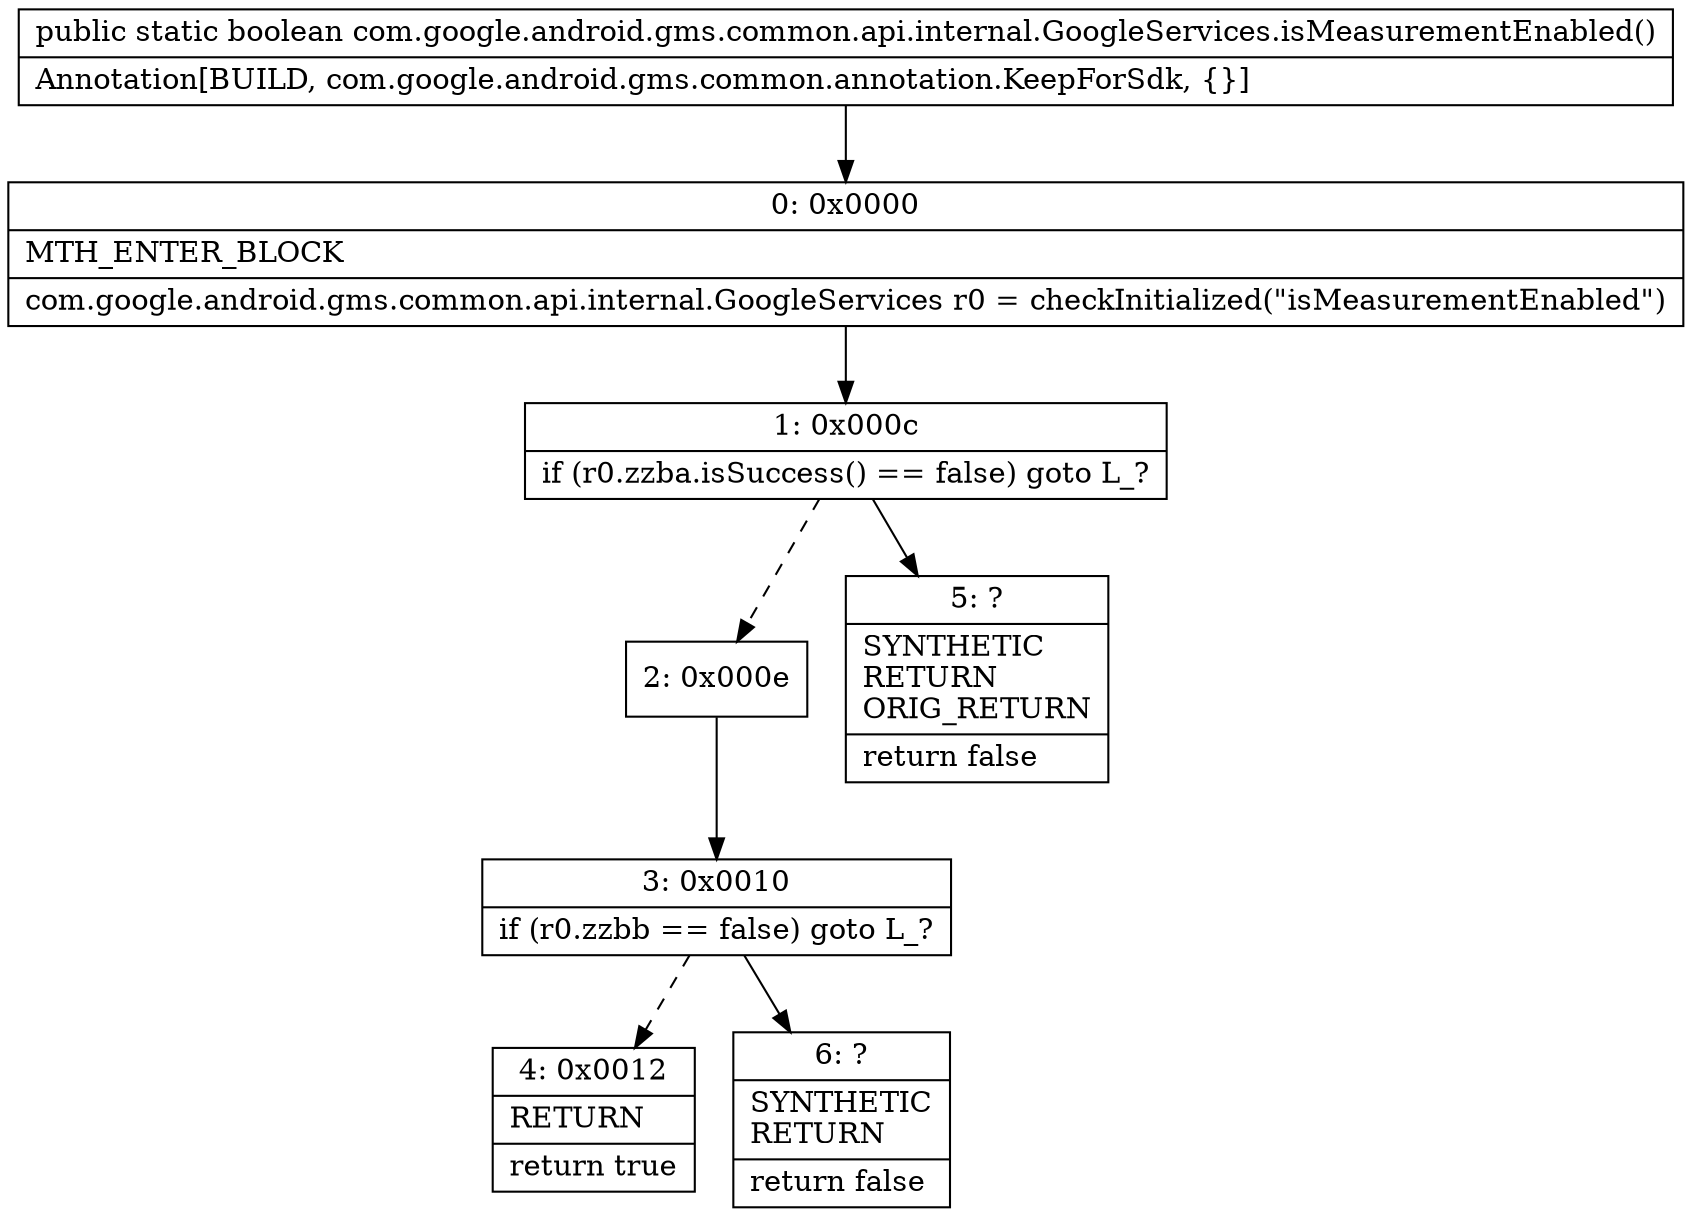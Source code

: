 digraph "CFG forcom.google.android.gms.common.api.internal.GoogleServices.isMeasurementEnabled()Z" {
Node_0 [shape=record,label="{0\:\ 0x0000|MTH_ENTER_BLOCK\l|com.google.android.gms.common.api.internal.GoogleServices r0 = checkInitialized(\"isMeasurementEnabled\")\l}"];
Node_1 [shape=record,label="{1\:\ 0x000c|if (r0.zzba.isSuccess() == false) goto L_?\l}"];
Node_2 [shape=record,label="{2\:\ 0x000e}"];
Node_3 [shape=record,label="{3\:\ 0x0010|if (r0.zzbb == false) goto L_?\l}"];
Node_4 [shape=record,label="{4\:\ 0x0012|RETURN\l|return true\l}"];
Node_5 [shape=record,label="{5\:\ ?|SYNTHETIC\lRETURN\lORIG_RETURN\l|return false\l}"];
Node_6 [shape=record,label="{6\:\ ?|SYNTHETIC\lRETURN\l|return false\l}"];
MethodNode[shape=record,label="{public static boolean com.google.android.gms.common.api.internal.GoogleServices.isMeasurementEnabled()  | Annotation[BUILD, com.google.android.gms.common.annotation.KeepForSdk, \{\}]\l}"];
MethodNode -> Node_0;
Node_0 -> Node_1;
Node_1 -> Node_2[style=dashed];
Node_1 -> Node_5;
Node_2 -> Node_3;
Node_3 -> Node_4[style=dashed];
Node_3 -> Node_6;
}


